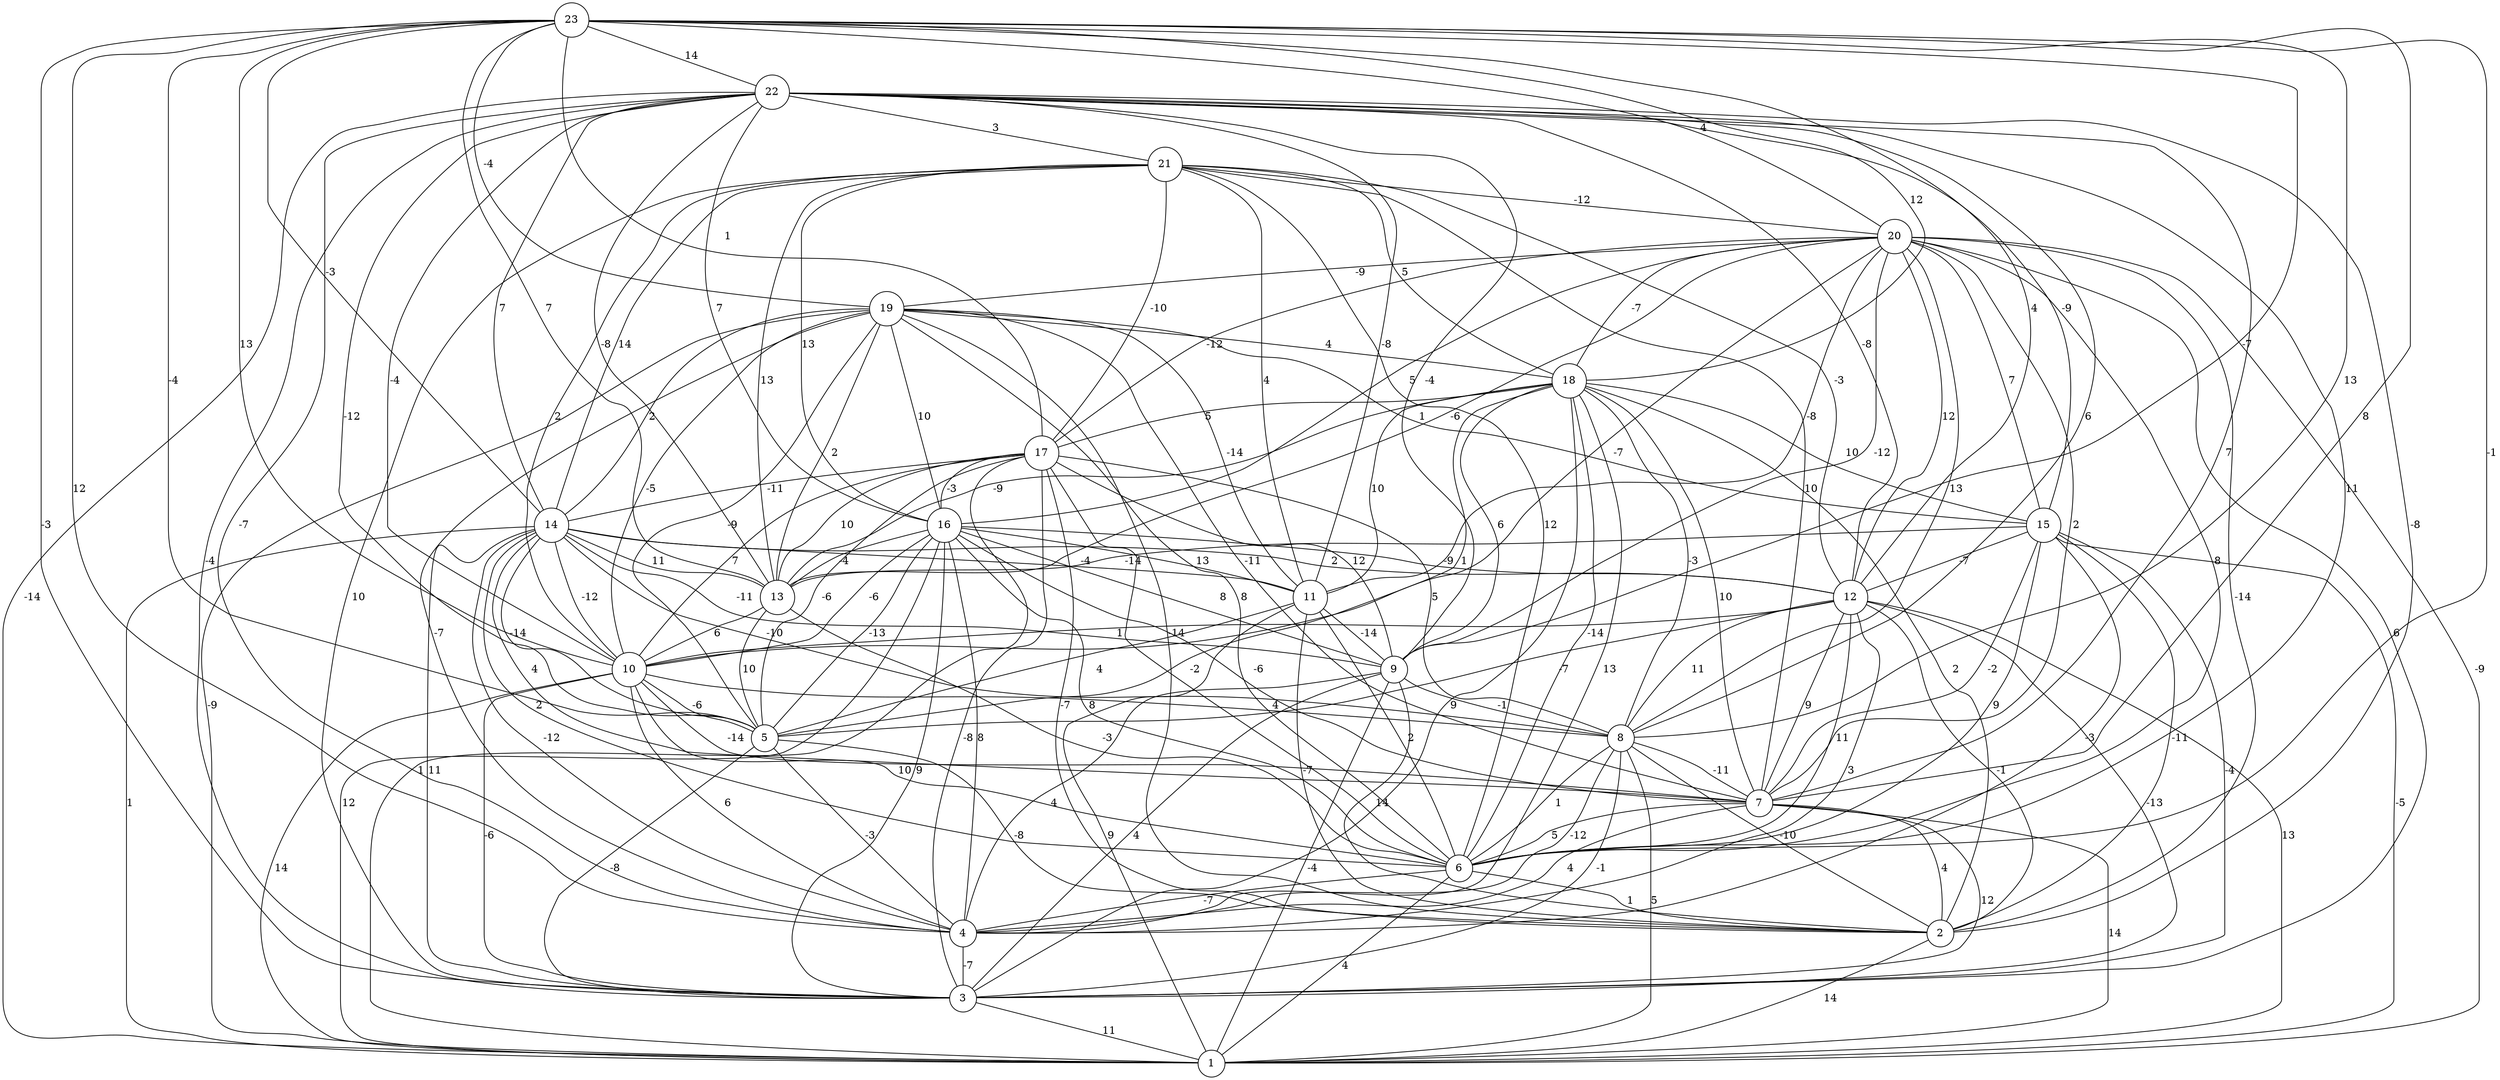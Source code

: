 graph { 
	 fontname="Helvetica,Arial,sans-serif" 
	 node [shape = circle]; 
	 23 -- 3 [label = "-3"];
	 23 -- 4 [label = "12"];
	 23 -- 5 [label = "-4"];
	 23 -- 6 [label = "-1"];
	 23 -- 7 [label = "8"];
	 23 -- 8 [label = "13"];
	 23 -- 9 [label = "-7"];
	 23 -- 10 [label = "13"];
	 23 -- 12 [label = "4"];
	 23 -- 13 [label = "7"];
	 23 -- 14 [label = "-3"];
	 23 -- 17 [label = "1"];
	 23 -- 18 [label = "12"];
	 23 -- 19 [label = "-4"];
	 23 -- 20 [label = "4"];
	 23 -- 22 [label = "14"];
	 22 -- 1 [label = "-14"];
	 22 -- 2 [label = "-8"];
	 22 -- 3 [label = "-4"];
	 22 -- 4 [label = "-7"];
	 22 -- 5 [label = "-12"];
	 22 -- 6 [label = "11"];
	 22 -- 7 [label = "7"];
	 22 -- 8 [label = "6"];
	 22 -- 9 [label = "-4"];
	 22 -- 10 [label = "-4"];
	 22 -- 11 [label = "-8"];
	 22 -- 12 [label = "-8"];
	 22 -- 13 [label = "-8"];
	 22 -- 14 [label = "7"];
	 22 -- 15 [label = "-9"];
	 22 -- 16 [label = "7"];
	 22 -- 21 [label = "3"];
	 21 -- 3 [label = "10"];
	 21 -- 6 [label = "12"];
	 21 -- 7 [label = "10"];
	 21 -- 10 [label = "2"];
	 21 -- 11 [label = "4"];
	 21 -- 12 [label = "-3"];
	 21 -- 13 [label = "13"];
	 21 -- 14 [label = "14"];
	 21 -- 16 [label = "13"];
	 21 -- 17 [label = "-10"];
	 21 -- 18 [label = "5"];
	 21 -- 20 [label = "-12"];
	 20 -- 1 [label = "-9"];
	 20 -- 2 [label = "-14"];
	 20 -- 3 [label = "6"];
	 20 -- 6 [label = "8"];
	 20 -- 7 [label = "2"];
	 20 -- 8 [label = "13"];
	 20 -- 9 [label = "-12"];
	 20 -- 10 [label = "-7"];
	 20 -- 11 [label = "-8"];
	 20 -- 12 [label = "12"];
	 20 -- 13 [label = "-6"];
	 20 -- 15 [label = "7"];
	 20 -- 16 [label = "5"];
	 20 -- 17 [label = "-12"];
	 20 -- 18 [label = "-7"];
	 20 -- 19 [label = "-9"];
	 19 -- 1 [label = "-9"];
	 19 -- 2 [label = "-14"];
	 19 -- 4 [label = "-7"];
	 19 -- 5 [label = "-9"];
	 19 -- 6 [label = "8"];
	 19 -- 7 [label = "-11"];
	 19 -- 10 [label = "-5"];
	 19 -- 11 [label = "-14"];
	 19 -- 13 [label = "2"];
	 19 -- 14 [label = "2"];
	 19 -- 15 [label = "1"];
	 19 -- 16 [label = "10"];
	 19 -- 18 [label = "4"];
	 18 -- 2 [label = "2"];
	 18 -- 3 [label = "9"];
	 18 -- 4 [label = "13"];
	 18 -- 5 [label = "1"];
	 18 -- 6 [label = "-14"];
	 18 -- 7 [label = "10"];
	 18 -- 8 [label = "-3"];
	 18 -- 9 [label = "6"];
	 18 -- 11 [label = "10"];
	 18 -- 13 [label = "-9"];
	 18 -- 15 [label = "10"];
	 18 -- 17 [label = "5"];
	 17 -- 1 [label = "1"];
	 17 -- 2 [label = "-7"];
	 17 -- 3 [label = "-8"];
	 17 -- 5 [label = "-6"];
	 17 -- 6 [label = "-2"];
	 17 -- 8 [label = "5"];
	 17 -- 9 [label = "12"];
	 17 -- 10 [label = "7"];
	 17 -- 13 [label = "10"];
	 17 -- 14 [label = "-11"];
	 17 -- 16 [label = "-3"];
	 16 -- 1 [label = "12"];
	 16 -- 3 [label = "9"];
	 16 -- 4 [label = "8"];
	 16 -- 5 [label = "-13"];
	 16 -- 6 [label = "8"];
	 16 -- 7 [label = "-6"];
	 16 -- 9 [label = "8"];
	 16 -- 10 [label = "-6"];
	 16 -- 11 [label = "13"];
	 16 -- 12 [label = "-9"];
	 16 -- 13 [label = "-4"];
	 15 -- 1 [label = "-5"];
	 15 -- 2 [label = "-11"];
	 15 -- 3 [label = "-4"];
	 15 -- 4 [label = "-3"];
	 15 -- 6 [label = "9"];
	 15 -- 7 [label = "-2"];
	 15 -- 12 [label = "-7"];
	 15 -- 13 [label = "-14"];
	 14 -- 1 [label = "1"];
	 14 -- 3 [label = "11"];
	 14 -- 4 [label = "-12"];
	 14 -- 5 [label = "-14"];
	 14 -- 6 [label = "2"];
	 14 -- 7 [label = "4"];
	 14 -- 8 [label = "-10"];
	 14 -- 9 [label = "-11"];
	 14 -- 10 [label = "-12"];
	 14 -- 11 [label = "-4"];
	 14 -- 12 [label = "2"];
	 14 -- 13 [label = "11"];
	 13 -- 5 [label = "10"];
	 13 -- 6 [label = "-3"];
	 13 -- 10 [label = "6"];
	 12 -- 1 [label = "13"];
	 12 -- 2 [label = "-1"];
	 12 -- 3 [label = "-13"];
	 12 -- 4 [label = "3"];
	 12 -- 5 [label = "-7"];
	 12 -- 6 [label = "11"];
	 12 -- 7 [label = "9"];
	 12 -- 8 [label = "11"];
	 12 -- 10 [label = "1"];
	 11 -- 1 [label = "9"];
	 11 -- 2 [label = "-7"];
	 11 -- 5 [label = "4"];
	 11 -- 6 [label = "2"];
	 11 -- 9 [label = "-14"];
	 10 -- 1 [label = "14"];
	 10 -- 3 [label = "-6"];
	 10 -- 4 [label = "6"];
	 10 -- 5 [label = "-6"];
	 10 -- 6 [label = "10"];
	 10 -- 7 [label = "-14"];
	 10 -- 8 [label = "4"];
	 9 -- 1 [label = "-4"];
	 9 -- 2 [label = "14"];
	 9 -- 3 [label = "4"];
	 9 -- 4 [label = "4"];
	 9 -- 8 [label = "-1"];
	 8 -- 1 [label = "5"];
	 8 -- 2 [label = "-10"];
	 8 -- 3 [label = "-1"];
	 8 -- 4 [label = "-12"];
	 8 -- 6 [label = "1"];
	 8 -- 7 [label = "-11"];
	 7 -- 1 [label = "14"];
	 7 -- 2 [label = "4"];
	 7 -- 3 [label = "12"];
	 7 -- 4 [label = "4"];
	 7 -- 6 [label = "5"];
	 6 -- 1 [label = "4"];
	 6 -- 2 [label = "1"];
	 6 -- 4 [label = "-7"];
	 5 -- 2 [label = "-8"];
	 5 -- 3 [label = "-8"];
	 5 -- 4 [label = "-3"];
	 4 -- 3 [label = "-7"];
	 3 -- 1 [label = "11"];
	 2 -- 1 [label = "14"];
	 1;
	 2;
	 3;
	 4;
	 5;
	 6;
	 7;
	 8;
	 9;
	 10;
	 11;
	 12;
	 13;
	 14;
	 15;
	 16;
	 17;
	 18;
	 19;
	 20;
	 21;
	 22;
	 23;
}
